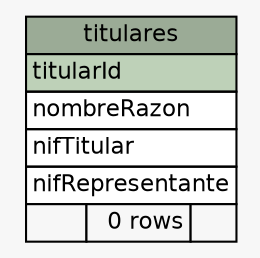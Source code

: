 // dot 2.38.0 on Windows 10 10.0
// SchemaSpy rev 590
digraph "titulares" {
  graph [
    rankdir="RL"
    bgcolor="#f7f7f7"
    nodesep="0.18"
    ranksep="0.46"
    fontname="Helvetica"
    fontsize="11"
  ];
  node [
    fontname="Helvetica"
    fontsize="11"
    shape="plaintext"
  ];
  edge [
    arrowsize="0.8"
  ];
  "titulares" [
    label=<
    <TABLE BORDER="0" CELLBORDER="1" CELLSPACING="0" BGCOLOR="#ffffff">
      <TR><TD COLSPAN="3" BGCOLOR="#9bab96" ALIGN="CENTER">titulares</TD></TR>
      <TR><TD PORT="titularId" COLSPAN="3" BGCOLOR="#bed1b8" ALIGN="LEFT">titularId</TD></TR>
      <TR><TD PORT="nombreRazon" COLSPAN="3" ALIGN="LEFT">nombreRazon</TD></TR>
      <TR><TD PORT="nifTitular" COLSPAN="3" ALIGN="LEFT">nifTitular</TD></TR>
      <TR><TD PORT="nifRepresentante" COLSPAN="3" ALIGN="LEFT">nifRepresentante</TD></TR>
      <TR><TD ALIGN="LEFT" BGCOLOR="#f7f7f7">  </TD><TD ALIGN="RIGHT" BGCOLOR="#f7f7f7">0 rows</TD><TD ALIGN="RIGHT" BGCOLOR="#f7f7f7">  </TD></TR>
    </TABLE>>
    URL="tables/titulares.html"
    tooltip="titulares"
  ];
}
